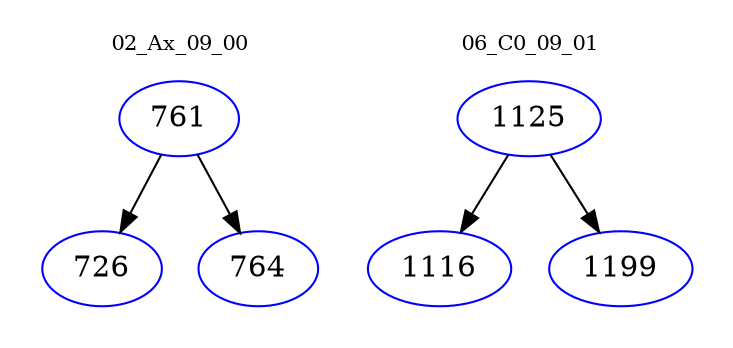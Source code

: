 digraph{
subgraph cluster_0 {
color = white
label = "02_Ax_09_00";
fontsize=10;
T0_761 [label="761", color="blue"]
T0_761 -> T0_726 [color="black"]
T0_726 [label="726", color="blue"]
T0_761 -> T0_764 [color="black"]
T0_764 [label="764", color="blue"]
}
subgraph cluster_1 {
color = white
label = "06_C0_09_01";
fontsize=10;
T1_1125 [label="1125", color="blue"]
T1_1125 -> T1_1116 [color="black"]
T1_1116 [label="1116", color="blue"]
T1_1125 -> T1_1199 [color="black"]
T1_1199 [label="1199", color="blue"]
}
}

